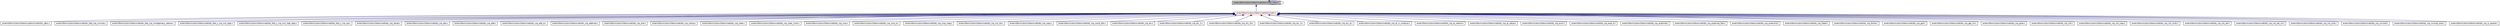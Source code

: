 digraph G
{
  edge [fontname="Helvetica",fontsize="10",labelfontname="Helvetica",labelfontsize="10"];
  node [fontname="Helvetica",fontsize="10",shape=record];
  Node1 [label="extern/StormLib/src/libtommath/tommath_class.h",height=0.2,width=0.4,color="black", fillcolor="grey75", style="filled" fontcolor="black"];
  Node1 -> Node2 [dir="back",color="midnightblue",fontsize="10",style="solid",fontname="Helvetica"];
  Node2 [label="extern/StormLib/src/libtommath/tommath.h",height=0.2,width=0.4,color="red", fillcolor="white", style="filled",URL="$tommath_8h.html"];
  Node2 -> Node3 [dir="back",color="midnightblue",fontsize="10",style="solid",fontname="Helvetica"];
  Node3 [label="extern/StormLib/src/libtomcrypt/src/math/ltm_desc.c",height=0.2,width=0.4,color="black", fillcolor="white", style="filled",URL="$ltm__desc_8c.html"];
  Node2 -> Node4 [dir="back",color="midnightblue",fontsize="10",style="solid",fontname="Helvetica"];
  Node4 [label="extern/StormLib/src/libtommath/bn_fast_mp_invmod.c",height=0.2,width=0.4,color="black", fillcolor="white", style="filled",URL="$bn__fast__mp__invmod_8c.html"];
  Node2 -> Node5 [dir="back",color="midnightblue",fontsize="10",style="solid",fontname="Helvetica"];
  Node5 [label="extern/StormLib/src/libtommath/bn_fast_mp_montgomery_reduce.c",height=0.2,width=0.4,color="black", fillcolor="white", style="filled",URL="$bn__fast__mp__montgomery__reduce_8c.html"];
  Node2 -> Node6 [dir="back",color="midnightblue",fontsize="10",style="solid",fontname="Helvetica"];
  Node6 [label="extern/StormLib/src/libtommath/bn_fast_s_mp_mul_digs.c",height=0.2,width=0.4,color="black", fillcolor="white", style="filled",URL="$bn__fast__s__mp__mul__digs_8c.html"];
  Node2 -> Node7 [dir="back",color="midnightblue",fontsize="10",style="solid",fontname="Helvetica"];
  Node7 [label="extern/StormLib/src/libtommath/bn_fast_s_mp_mul_high_digs.c",height=0.2,width=0.4,color="black", fillcolor="white", style="filled",URL="$bn__fast__s__mp__mul__high__digs_8c.html"];
  Node2 -> Node8 [dir="back",color="midnightblue",fontsize="10",style="solid",fontname="Helvetica"];
  Node8 [label="extern/StormLib/src/libtommath/bn_fast_s_mp_sqr.c",height=0.2,width=0.4,color="black", fillcolor="white", style="filled",URL="$bn__fast__s__mp__sqr_8c.html"];
  Node2 -> Node9 [dir="back",color="midnightblue",fontsize="10",style="solid",fontname="Helvetica"];
  Node9 [label="extern/StormLib/src/libtommath/bn_mp_2expt.c",height=0.2,width=0.4,color="black", fillcolor="white", style="filled",URL="$bn__mp__2expt_8c.html"];
  Node2 -> Node10 [dir="back",color="midnightblue",fontsize="10",style="solid",fontname="Helvetica"];
  Node10 [label="extern/StormLib/src/libtommath/bn_mp_abs.c",height=0.2,width=0.4,color="black", fillcolor="white", style="filled",URL="$bn__mp__abs_8c.html"];
  Node2 -> Node11 [dir="back",color="midnightblue",fontsize="10",style="solid",fontname="Helvetica"];
  Node11 [label="extern/StormLib/src/libtommath/bn_mp_add.c",height=0.2,width=0.4,color="black", fillcolor="white", style="filled",URL="$bn__mp__add_8c.html"];
  Node2 -> Node12 [dir="back",color="midnightblue",fontsize="10",style="solid",fontname="Helvetica"];
  Node12 [label="extern/StormLib/src/libtommath/bn_mp_add_d.c",height=0.2,width=0.4,color="black", fillcolor="white", style="filled",URL="$bn__mp__add__d_8c.html"];
  Node2 -> Node13 [dir="back",color="midnightblue",fontsize="10",style="solid",fontname="Helvetica"];
  Node13 [label="extern/StormLib/src/libtommath/bn_mp_addmod.c",height=0.2,width=0.4,color="black", fillcolor="white", style="filled",URL="$bn__mp__addmod_8c.html"];
  Node2 -> Node14 [dir="back",color="midnightblue",fontsize="10",style="solid",fontname="Helvetica"];
  Node14 [label="extern/StormLib/src/libtommath/bn_mp_and.c",height=0.2,width=0.4,color="black", fillcolor="white", style="filled",URL="$bn__mp__and_8c.html"];
  Node2 -> Node15 [dir="back",color="midnightblue",fontsize="10",style="solid",fontname="Helvetica"];
  Node15 [label="extern/StormLib/src/libtommath/bn_mp_clamp.c",height=0.2,width=0.4,color="black", fillcolor="white", style="filled",URL="$bn__mp__clamp_8c.html"];
  Node2 -> Node16 [dir="back",color="midnightblue",fontsize="10",style="solid",fontname="Helvetica"];
  Node16 [label="extern/StormLib/src/libtommath/bn_mp_clear.c",height=0.2,width=0.4,color="black", fillcolor="white", style="filled",URL="$bn__mp__clear_8c.html"];
  Node2 -> Node17 [dir="back",color="midnightblue",fontsize="10",style="solid",fontname="Helvetica"];
  Node17 [label="extern/StormLib/src/libtommath/bn_mp_clear_multi.c",height=0.2,width=0.4,color="black", fillcolor="white", style="filled",URL="$bn__mp__clear__multi_8c.html"];
  Node2 -> Node18 [dir="back",color="midnightblue",fontsize="10",style="solid",fontname="Helvetica"];
  Node18 [label="extern/StormLib/src/libtommath/bn_mp_cmp.c",height=0.2,width=0.4,color="black", fillcolor="white", style="filled",URL="$bn__mp__cmp_8c.html"];
  Node2 -> Node19 [dir="back",color="midnightblue",fontsize="10",style="solid",fontname="Helvetica"];
  Node19 [label="extern/StormLib/src/libtommath/bn_mp_cmp_d.c",height=0.2,width=0.4,color="black", fillcolor="white", style="filled",URL="$bn__mp__cmp__d_8c.html"];
  Node2 -> Node20 [dir="back",color="midnightblue",fontsize="10",style="solid",fontname="Helvetica"];
  Node20 [label="extern/StormLib/src/libtommath/bn_mp_cmp_mag.c",height=0.2,width=0.4,color="black", fillcolor="white", style="filled",URL="$bn__mp__cmp__mag_8c.html"];
  Node2 -> Node21 [dir="back",color="midnightblue",fontsize="10",style="solid",fontname="Helvetica"];
  Node21 [label="extern/StormLib/src/libtommath/bn_mp_cnt_lsb.c",height=0.2,width=0.4,color="black", fillcolor="white", style="filled",URL="$bn__mp__cnt__lsb_8c.html"];
  Node2 -> Node22 [dir="back",color="midnightblue",fontsize="10",style="solid",fontname="Helvetica"];
  Node22 [label="extern/StormLib/src/libtommath/bn_mp_copy.c",height=0.2,width=0.4,color="black", fillcolor="white", style="filled",URL="$bn__mp__copy_8c.html"];
  Node2 -> Node23 [dir="back",color="midnightblue",fontsize="10",style="solid",fontname="Helvetica"];
  Node23 [label="extern/StormLib/src/libtommath/bn_mp_count_bits.c",height=0.2,width=0.4,color="black", fillcolor="white", style="filled",URL="$bn__mp__count__bits_8c.html"];
  Node2 -> Node24 [dir="back",color="midnightblue",fontsize="10",style="solid",fontname="Helvetica"];
  Node24 [label="extern/StormLib/src/libtommath/bn_mp_div.c",height=0.2,width=0.4,color="black", fillcolor="white", style="filled",URL="$bn__mp__div_8c.html"];
  Node2 -> Node25 [dir="back",color="midnightblue",fontsize="10",style="solid",fontname="Helvetica"];
  Node25 [label="extern/StormLib/src/libtommath/bn_mp_div_2.c",height=0.2,width=0.4,color="black", fillcolor="white", style="filled",URL="$bn__mp__div__2_8c.html"];
  Node2 -> Node26 [dir="back",color="midnightblue",fontsize="10",style="solid",fontname="Helvetica"];
  Node26 [label="extern/StormLib/src/libtommath/bn_mp_div_2d.c",height=0.2,width=0.4,color="black", fillcolor="white", style="filled",URL="$bn__mp__div__2d_8c.html"];
  Node2 -> Node27 [dir="back",color="midnightblue",fontsize="10",style="solid",fontname="Helvetica"];
  Node27 [label="extern/StormLib/src/libtommath/bn_mp_div_3.c",height=0.2,width=0.4,color="black", fillcolor="white", style="filled",URL="$bn__mp__div__3_8c.html"];
  Node2 -> Node28 [dir="back",color="midnightblue",fontsize="10",style="solid",fontname="Helvetica"];
  Node28 [label="extern/StormLib/src/libtommath/bn_mp_div_d.c",height=0.2,width=0.4,color="black", fillcolor="white", style="filled",URL="$bn__mp__div__d_8c.html"];
  Node2 -> Node29 [dir="back",color="midnightblue",fontsize="10",style="solid",fontname="Helvetica"];
  Node29 [label="extern/StormLib/src/libtommath/bn_mp_dr_is_modulus.c",height=0.2,width=0.4,color="black", fillcolor="white", style="filled",URL="$bn__mp__dr__is__modulus_8c.html"];
  Node2 -> Node30 [dir="back",color="midnightblue",fontsize="10",style="solid",fontname="Helvetica"];
  Node30 [label="extern/StormLib/src/libtommath/bn_mp_dr_reduce.c",height=0.2,width=0.4,color="black", fillcolor="white", style="filled",URL="$bn__mp__dr__reduce_8c.html"];
  Node2 -> Node31 [dir="back",color="midnightblue",fontsize="10",style="solid",fontname="Helvetica"];
  Node31 [label="extern/StormLib/src/libtommath/bn_mp_dr_setup.c",height=0.2,width=0.4,color="black", fillcolor="white", style="filled",URL="$bn__mp__dr__setup_8c.html"];
  Node2 -> Node32 [dir="back",color="midnightblue",fontsize="10",style="solid",fontname="Helvetica"];
  Node32 [label="extern/StormLib/src/libtommath/bn_mp_exch.c",height=0.2,width=0.4,color="black", fillcolor="white", style="filled",URL="$bn__mp__exch_8c.html"];
  Node2 -> Node33 [dir="back",color="midnightblue",fontsize="10",style="solid",fontname="Helvetica"];
  Node33 [label="extern/StormLib/src/libtommath/bn_mp_expt_d.c",height=0.2,width=0.4,color="black", fillcolor="white", style="filled",URL="$bn__mp__expt__d_8c.html"];
  Node2 -> Node34 [dir="back",color="midnightblue",fontsize="10",style="solid",fontname="Helvetica"];
  Node34 [label="extern/StormLib/src/libtommath/bn_mp_exptmod.c",height=0.2,width=0.4,color="black", fillcolor="white", style="filled",URL="$bn__mp__exptmod_8c.html"];
  Node2 -> Node35 [dir="back",color="midnightblue",fontsize="10",style="solid",fontname="Helvetica"];
  Node35 [label="extern/StormLib/src/libtommath/bn_mp_exptmod_fast.c",height=0.2,width=0.4,color="black", fillcolor="white", style="filled",URL="$bn__mp__exptmod__fast_8c.html"];
  Node2 -> Node36 [dir="back",color="midnightblue",fontsize="10",style="solid",fontname="Helvetica"];
  Node36 [label="extern/StormLib/src/libtommath/bn_mp_exteuclid.c",height=0.2,width=0.4,color="black", fillcolor="white", style="filled",URL="$bn__mp__exteuclid_8c.html"];
  Node2 -> Node37 [dir="back",color="midnightblue",fontsize="10",style="solid",fontname="Helvetica"];
  Node37 [label="extern/StormLib/src/libtommath/bn_mp_fread.c",height=0.2,width=0.4,color="black", fillcolor="white", style="filled",URL="$bn__mp__fread_8c.html"];
  Node2 -> Node38 [dir="back",color="midnightblue",fontsize="10",style="solid",fontname="Helvetica"];
  Node38 [label="extern/StormLib/src/libtommath/bn_mp_fwrite.c",height=0.2,width=0.4,color="black", fillcolor="white", style="filled",URL="$bn__mp__fwrite_8c.html"];
  Node2 -> Node39 [dir="back",color="midnightblue",fontsize="10",style="solid",fontname="Helvetica"];
  Node39 [label="extern/StormLib/src/libtommath/bn_mp_gcd.c",height=0.2,width=0.4,color="black", fillcolor="white", style="filled",URL="$bn__mp__gcd_8c.html"];
  Node2 -> Node40 [dir="back",color="midnightblue",fontsize="10",style="solid",fontname="Helvetica"];
  Node40 [label="extern/StormLib/src/libtommath/bn_mp_get_int.c",height=0.2,width=0.4,color="black", fillcolor="white", style="filled",URL="$bn__mp__get__int_8c.html"];
  Node2 -> Node41 [dir="back",color="midnightblue",fontsize="10",style="solid",fontname="Helvetica"];
  Node41 [label="extern/StormLib/src/libtommath/bn_mp_grow.c",height=0.2,width=0.4,color="black", fillcolor="white", style="filled",URL="$bn__mp__grow_8c.html"];
  Node2 -> Node42 [dir="back",color="midnightblue",fontsize="10",style="solid",fontname="Helvetica"];
  Node42 [label="extern/StormLib/src/libtommath/bn_mp_init.c",height=0.2,width=0.4,color="black", fillcolor="white", style="filled",URL="$bn__mp__init_8c.html"];
  Node2 -> Node43 [dir="back",color="midnightblue",fontsize="10",style="solid",fontname="Helvetica"];
  Node43 [label="extern/StormLib/src/libtommath/bn_mp_init_copy.c",height=0.2,width=0.4,color="black", fillcolor="white", style="filled",URL="$bn__mp__init__copy_8c.html"];
  Node2 -> Node44 [dir="back",color="midnightblue",fontsize="10",style="solid",fontname="Helvetica"];
  Node44 [label="extern/StormLib/src/libtommath/bn_mp_init_multi.c",height=0.2,width=0.4,color="black", fillcolor="white", style="filled",URL="$bn__mp__init__multi_8c.html"];
  Node2 -> Node45 [dir="back",color="midnightblue",fontsize="10",style="solid",fontname="Helvetica"];
  Node45 [label="extern/StormLib/src/libtommath/bn_mp_init_set.c",height=0.2,width=0.4,color="black", fillcolor="white", style="filled",URL="$bn__mp__init__set_8c.html"];
  Node2 -> Node46 [dir="back",color="midnightblue",fontsize="10",style="solid",fontname="Helvetica"];
  Node46 [label="extern/StormLib/src/libtommath/bn_mp_init_set_int.c",height=0.2,width=0.4,color="black", fillcolor="white", style="filled",URL="$bn__mp__init__set__int_8c.html"];
  Node2 -> Node47 [dir="back",color="midnightblue",fontsize="10",style="solid",fontname="Helvetica"];
  Node47 [label="extern/StormLib/src/libtommath/bn_mp_init_size.c",height=0.2,width=0.4,color="black", fillcolor="white", style="filled",URL="$bn__mp__init__size_8c.html"];
  Node2 -> Node48 [dir="back",color="midnightblue",fontsize="10",style="solid",fontname="Helvetica"];
  Node48 [label="extern/StormLib/src/libtommath/bn_mp_invmod.c",height=0.2,width=0.4,color="black", fillcolor="white", style="filled",URL="$bn__mp__invmod_8c.html"];
  Node2 -> Node49 [dir="back",color="midnightblue",fontsize="10",style="solid",fontname="Helvetica"];
  Node49 [label="extern/StormLib/src/libtommath/bn_mp_invmod_slow.c",height=0.2,width=0.4,color="black", fillcolor="white", style="filled",URL="$bn__mp__invmod__slow_8c.html"];
  Node2 -> Node50 [dir="back",color="midnightblue",fontsize="10",style="solid",fontname="Helvetica"];
  Node50 [label="extern/StormLib/src/libtommath/bn_mp_is_square.c",height=0.2,width=0.4,color="black", fillcolor="white", style="filled",URL="$bn__mp__is__square_8c.html"];
  Node1 -> Node1 [dir="back",color="midnightblue",fontsize="10",style="solid",fontname="Helvetica"];
}
